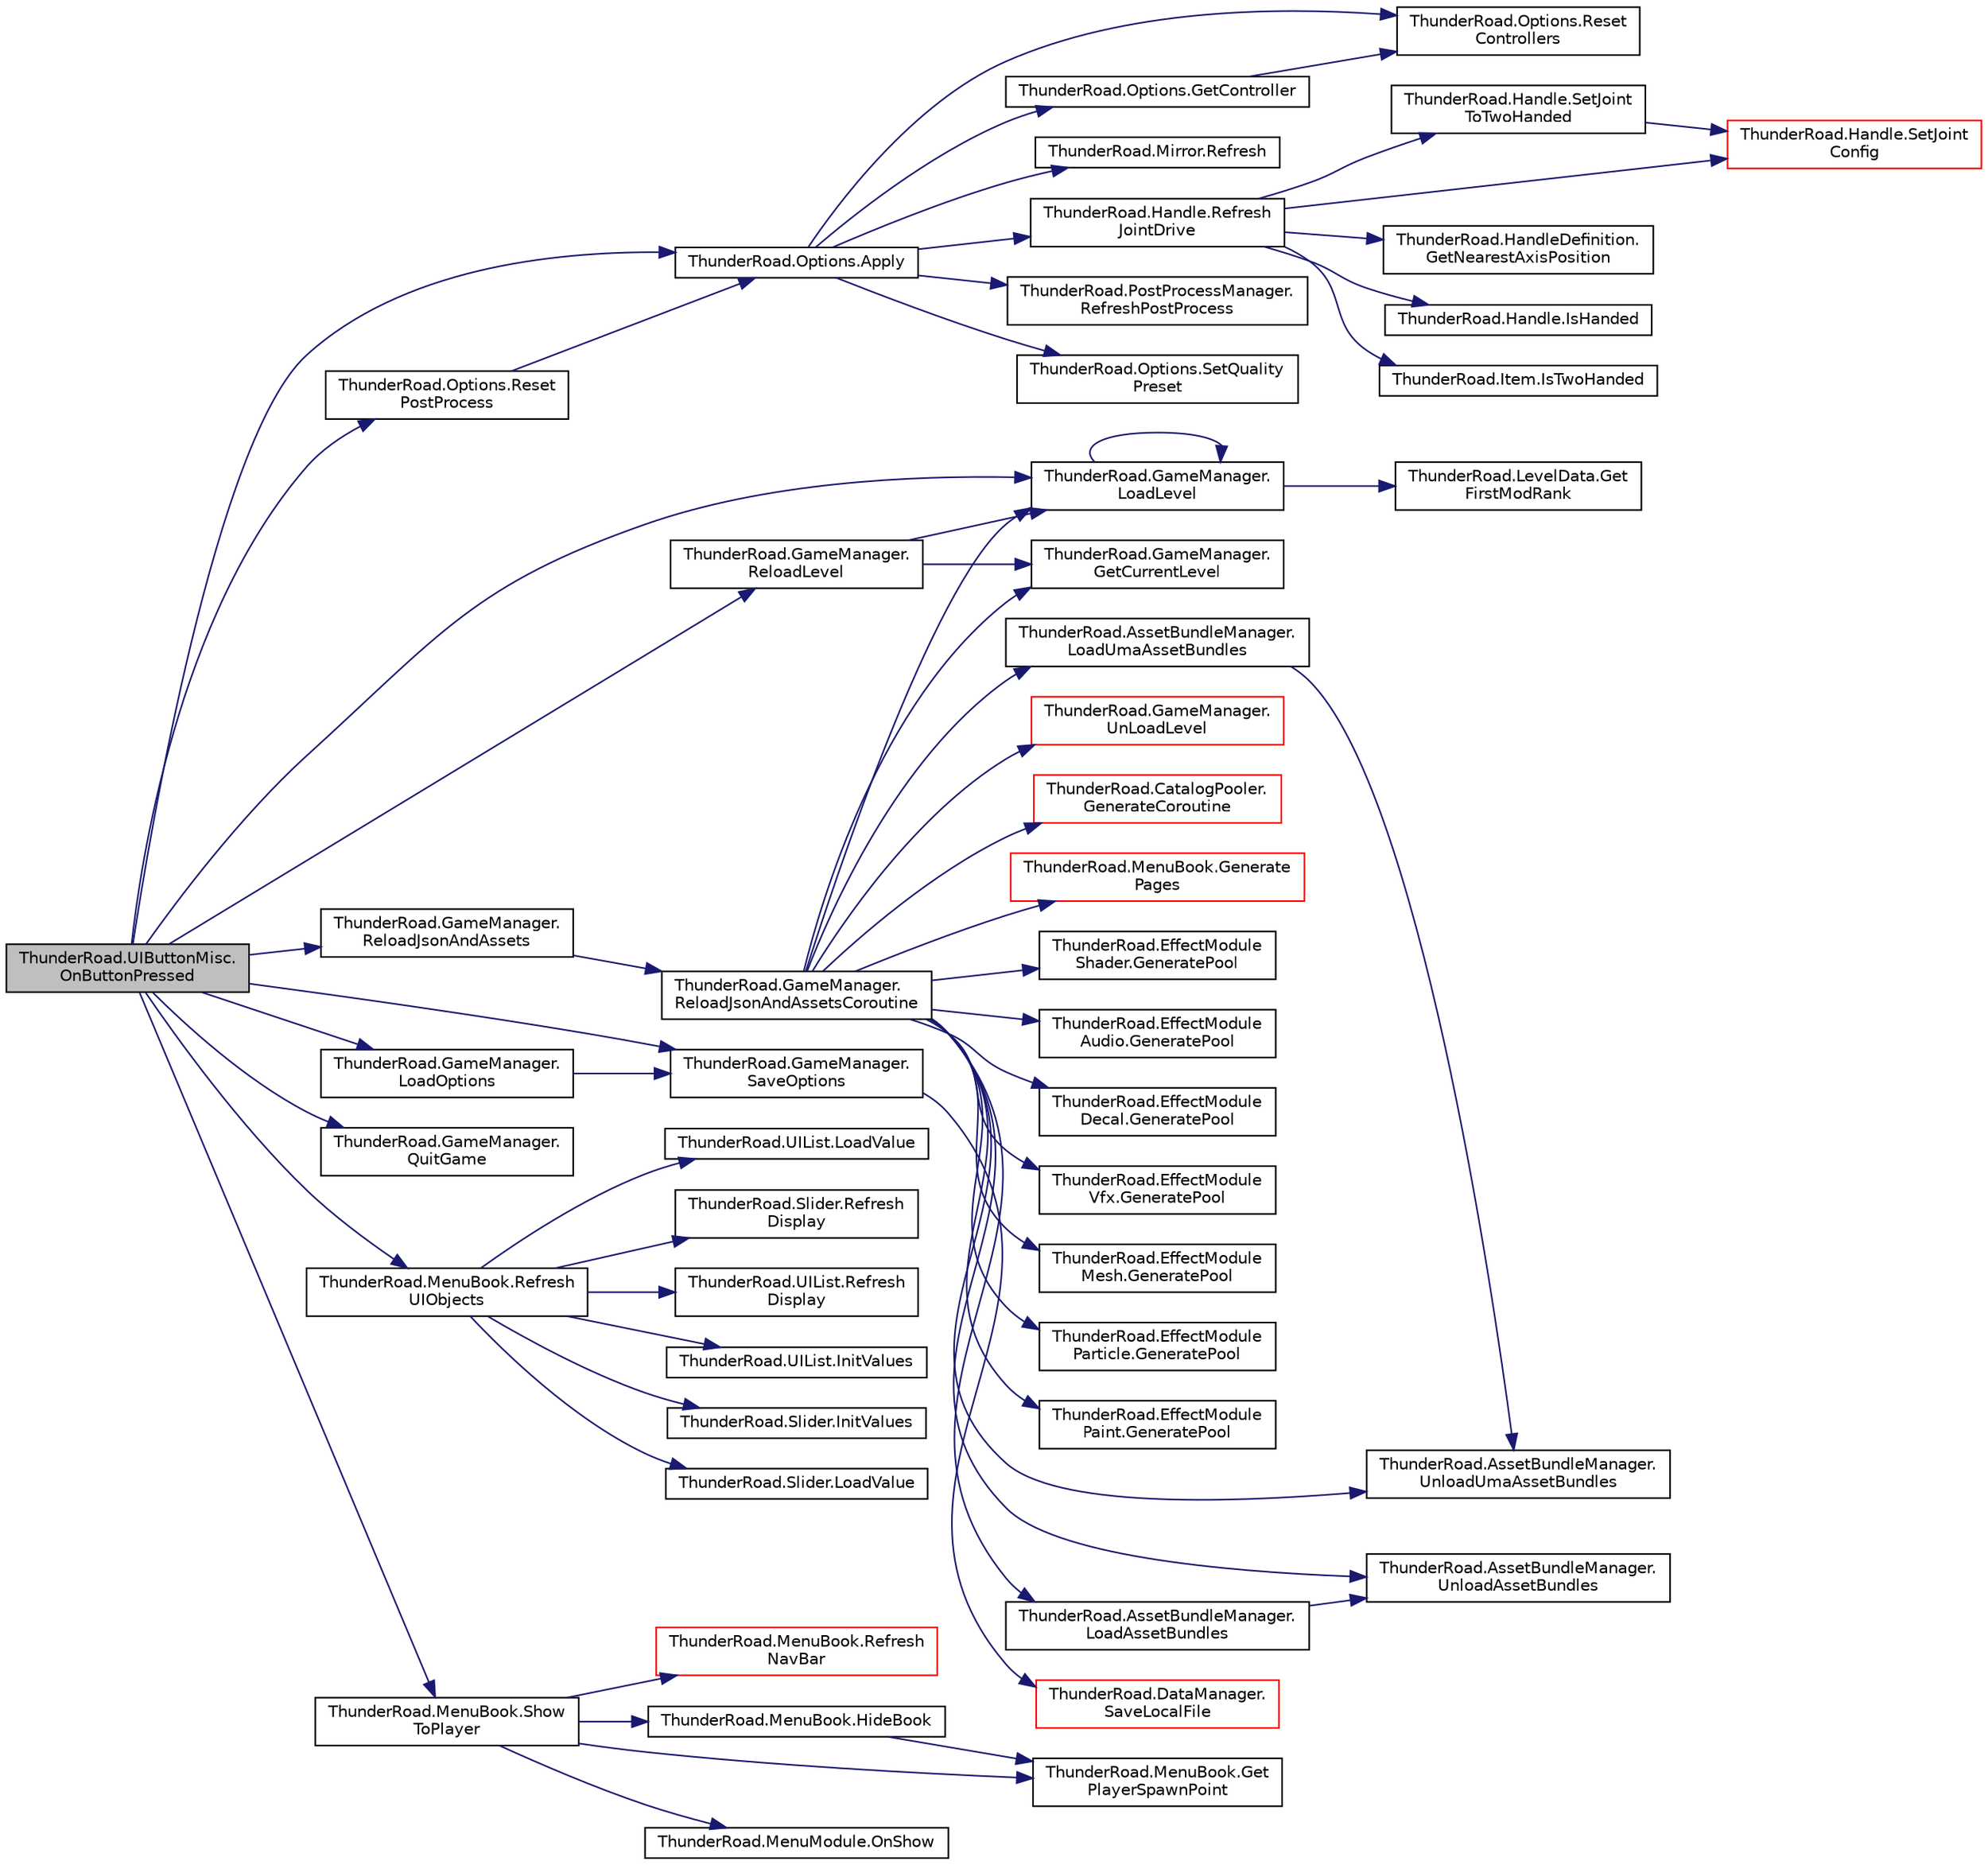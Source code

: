 digraph "ThunderRoad.UIButtonMisc.OnButtonPressed"
{
 // LATEX_PDF_SIZE
  edge [fontname="Helvetica",fontsize="10",labelfontname="Helvetica",labelfontsize="10"];
  node [fontname="Helvetica",fontsize="10",shape=record];
  rankdir="LR";
  Node1 [label="ThunderRoad.UIButtonMisc.\lOnButtonPressed",height=0.2,width=0.4,color="black", fillcolor="grey75", style="filled", fontcolor="black",tooltip="Called when [button pressed]."];
  Node1 -> Node2 [color="midnightblue",fontsize="10",style="solid",fontname="Helvetica"];
  Node2 [label="ThunderRoad.Options.Apply",height=0.2,width=0.4,color="black", fillcolor="white", style="filled",URL="$class_thunder_road_1_1_options.html#a0d7a7ac9ce72af5733a0ff747bf0929d",tooltip="Applies this instance."];
  Node2 -> Node3 [color="midnightblue",fontsize="10",style="solid",fontname="Helvetica"];
  Node3 [label="ThunderRoad.Options.GetController",height=0.2,width=0.4,color="black", fillcolor="white", style="filled",URL="$class_thunder_road_1_1_options.html#a727e99603e17601d7a0fc1f762bd193c",tooltip="Gets the controller."];
  Node3 -> Node4 [color="midnightblue",fontsize="10",style="solid",fontname="Helvetica"];
  Node4 [label="ThunderRoad.Options.Reset\lControllers",height=0.2,width=0.4,color="black", fillcolor="white", style="filled",URL="$class_thunder_road_1_1_options.html#af99bb61db8b98b3a350f3e1df610635b",tooltip="Resets the controllers."];
  Node2 -> Node5 [color="midnightblue",fontsize="10",style="solid",fontname="Helvetica"];
  Node5 [label="ThunderRoad.Mirror.Refresh",height=0.2,width=0.4,color="black", fillcolor="white", style="filled",URL="$class_thunder_road_1_1_mirror.html#a39ff82894a3e360620bf669c09ea534f",tooltip="Refreshes this instance."];
  Node2 -> Node6 [color="midnightblue",fontsize="10",style="solid",fontname="Helvetica"];
  Node6 [label="ThunderRoad.Handle.Refresh\lJointDrive",height=0.2,width=0.4,color="black", fillcolor="white", style="filled",URL="$class_thunder_road_1_1_handle.html#a198ca29640ae1e41a39f0fcd9791c00a",tooltip="Refreshes the joint drive."];
  Node6 -> Node7 [color="midnightblue",fontsize="10",style="solid",fontname="Helvetica"];
  Node7 [label="ThunderRoad.HandleDefinition.\lGetNearestAxisPosition",height=0.2,width=0.4,color="black", fillcolor="white", style="filled",URL="$class_thunder_road_1_1_handle_definition.html#aaecf5668b0c379d67ae0f0dabc9eb8a2",tooltip="Gets the nearest axis position."];
  Node6 -> Node8 [color="midnightblue",fontsize="10",style="solid",fontname="Helvetica"];
  Node8 [label="ThunderRoad.Handle.IsHanded",height=0.2,width=0.4,color="black", fillcolor="white", style="filled",URL="$class_thunder_road_1_1_handle.html#ad64cb9ca1c1e26afc1606d729250516a",tooltip="Determines whether this instance is handed."];
  Node6 -> Node9 [color="midnightblue",fontsize="10",style="solid",fontname="Helvetica"];
  Node9 [label="ThunderRoad.Item.IsTwoHanded",height=0.2,width=0.4,color="black", fillcolor="white", style="filled",URL="$class_thunder_road_1_1_item.html#aa71f102491e167e0878f9617ec50f22e",tooltip="Determines whether [is two handed] [the specified valid handles]."];
  Node6 -> Node10 [color="midnightblue",fontsize="10",style="solid",fontname="Helvetica"];
  Node10 [label="ThunderRoad.Handle.SetJoint\lConfig",height=0.2,width=0.4,color="red", fillcolor="white", style="filled",URL="$class_thunder_road_1_1_handle.html#af877a8b9023994e0b6f3b42365749685",tooltip="Sets the joint configuration."];
  Node6 -> Node12 [color="midnightblue",fontsize="10",style="solid",fontname="Helvetica"];
  Node12 [label="ThunderRoad.Handle.SetJoint\lToTwoHanded",height=0.2,width=0.4,color="black", fillcolor="white", style="filled",URL="$class_thunder_road_1_1_handle.html#a50056543c9c56711ac6bb1b347ec973f",tooltip="Sets the joint to two handed."];
  Node12 -> Node10 [color="midnightblue",fontsize="10",style="solid",fontname="Helvetica"];
  Node2 -> Node13 [color="midnightblue",fontsize="10",style="solid",fontname="Helvetica"];
  Node13 [label="ThunderRoad.PostProcessManager.\lRefreshPostProcess",height=0.2,width=0.4,color="black", fillcolor="white", style="filled",URL="$class_thunder_road_1_1_post_process_manager.html#a1a53a29e9c9b579cc65c40713afebd56",tooltip="Refreshes the post process."];
  Node2 -> Node4 [color="midnightblue",fontsize="10",style="solid",fontname="Helvetica"];
  Node2 -> Node14 [color="midnightblue",fontsize="10",style="solid",fontname="Helvetica"];
  Node14 [label="ThunderRoad.Options.SetQuality\lPreset",height=0.2,width=0.4,color="black", fillcolor="white", style="filled",URL="$class_thunder_road_1_1_options.html#a48e50889fa16c5ed669188c34dbc31f4",tooltip="Sets the quality preset."];
  Node1 -> Node15 [color="midnightblue",fontsize="10",style="solid",fontname="Helvetica"];
  Node15 [label="ThunderRoad.GameManager.\lLoadLevel",height=0.2,width=0.4,color="black", fillcolor="white", style="filled",URL="$class_thunder_road_1_1_game_manager.html#a7150f33e5eec4df36b3a4601d2cb007c",tooltip="Loads the level."];
  Node15 -> Node16 [color="midnightblue",fontsize="10",style="solid",fontname="Helvetica"];
  Node16 [label="ThunderRoad.LevelData.Get\lFirstModRank",height=0.2,width=0.4,color="black", fillcolor="white", style="filled",URL="$class_thunder_road_1_1_level_data.html#abec0b8b3f925340b5ff79719974178e7",tooltip="Gets the first mod rank."];
  Node15 -> Node15 [color="midnightblue",fontsize="10",style="solid",fontname="Helvetica"];
  Node1 -> Node17 [color="midnightblue",fontsize="10",style="solid",fontname="Helvetica"];
  Node17 [label="ThunderRoad.GameManager.\lLoadOptions",height=0.2,width=0.4,color="black", fillcolor="white", style="filled",URL="$class_thunder_road_1_1_game_manager.html#a4cd60753cdab89622bbd29e22ad4006b",tooltip="Loads the options."];
  Node17 -> Node18 [color="midnightblue",fontsize="10",style="solid",fontname="Helvetica"];
  Node18 [label="ThunderRoad.GameManager.\lSaveOptions",height=0.2,width=0.4,color="black", fillcolor="white", style="filled",URL="$class_thunder_road_1_1_game_manager.html#a9fa7a68254b86c7110738e8f0560e902",tooltip="Saves the options."];
  Node18 -> Node19 [color="midnightblue",fontsize="10",style="solid",fontname="Helvetica"];
  Node19 [label="ThunderRoad.DataManager.\lSaveLocalFile",height=0.2,width=0.4,color="red", fillcolor="white", style="filled",URL="$class_thunder_road_1_1_data_manager.html#a9a5252f975e3474c0ab6571c126a65c4",tooltip="Saves the local file."];
  Node1 -> Node22 [color="midnightblue",fontsize="10",style="solid",fontname="Helvetica"];
  Node22 [label="ThunderRoad.GameManager.\lQuitGame",height=0.2,width=0.4,color="black", fillcolor="white", style="filled",URL="$class_thunder_road_1_1_game_manager.html#ae90f356b1f31facfa8426eb8e809f0ce",tooltip="Quits the game."];
  Node1 -> Node23 [color="midnightblue",fontsize="10",style="solid",fontname="Helvetica"];
  Node23 [label="ThunderRoad.MenuBook.Refresh\lUIObjects",height=0.2,width=0.4,color="black", fillcolor="white", style="filled",URL="$class_thunder_road_1_1_menu_book.html#a18d2b7433d339d47043a210a19f17356",tooltip="Refreshes the UI objects."];
  Node23 -> Node24 [color="midnightblue",fontsize="10",style="solid",fontname="Helvetica"];
  Node24 [label="ThunderRoad.UIList.InitValues",height=0.2,width=0.4,color="black", fillcolor="white", style="filled",URL="$class_thunder_road_1_1_u_i_list.html#a663d8920a5a4d31d3e27dd5ab4da65dd",tooltip="Initializes the values."];
  Node23 -> Node25 [color="midnightblue",fontsize="10",style="solid",fontname="Helvetica"];
  Node25 [label="ThunderRoad.Slider.InitValues",height=0.2,width=0.4,color="black", fillcolor="white", style="filled",URL="$class_thunder_road_1_1_slider.html#a575dc44f230280a5d9a7f62785be3b90",tooltip=" "];
  Node23 -> Node26 [color="midnightblue",fontsize="10",style="solid",fontname="Helvetica"];
  Node26 [label="ThunderRoad.Slider.LoadValue",height=0.2,width=0.4,color="black", fillcolor="white", style="filled",URL="$class_thunder_road_1_1_slider.html#a6739803e926224f6c3501f338eec3a9f",tooltip=" "];
  Node23 -> Node27 [color="midnightblue",fontsize="10",style="solid",fontname="Helvetica"];
  Node27 [label="ThunderRoad.UIList.LoadValue",height=0.2,width=0.4,color="black", fillcolor="white", style="filled",URL="$class_thunder_road_1_1_u_i_list.html#ac00a108ec4c839504864601093c94187",tooltip="Loads the value."];
  Node23 -> Node28 [color="midnightblue",fontsize="10",style="solid",fontname="Helvetica"];
  Node28 [label="ThunderRoad.Slider.Refresh\lDisplay",height=0.2,width=0.4,color="black", fillcolor="white", style="filled",URL="$class_thunder_road_1_1_slider.html#a7c2507bd5457f05e58883d5e8093435c",tooltip=" "];
  Node23 -> Node29 [color="midnightblue",fontsize="10",style="solid",fontname="Helvetica"];
  Node29 [label="ThunderRoad.UIList.Refresh\lDisplay",height=0.2,width=0.4,color="black", fillcolor="white", style="filled",URL="$class_thunder_road_1_1_u_i_list.html#ace863d8b619e614ee03be371f56d2f64",tooltip="Refreshes the display."];
  Node1 -> Node30 [color="midnightblue",fontsize="10",style="solid",fontname="Helvetica"];
  Node30 [label="ThunderRoad.GameManager.\lReloadJsonAndAssets",height=0.2,width=0.4,color="black", fillcolor="white", style="filled",URL="$class_thunder_road_1_1_game_manager.html#a47f34e1f083e816288445fcf7900869c",tooltip="Reloads the json and assets."];
  Node30 -> Node31 [color="midnightblue",fontsize="10",style="solid",fontname="Helvetica"];
  Node31 [label="ThunderRoad.GameManager.\lReloadJsonAndAssetsCoroutine",height=0.2,width=0.4,color="black", fillcolor="white", style="filled",URL="$class_thunder_road_1_1_game_manager.html#ad30795c9a3cbfdd96dc0dd80bc265ba8",tooltip="Reloads the json and assets coroutine."];
  Node31 -> Node32 [color="midnightblue",fontsize="10",style="solid",fontname="Helvetica"];
  Node32 [label="ThunderRoad.CatalogPooler.\lGenerateCoroutine",height=0.2,width=0.4,color="red", fillcolor="white", style="filled",URL="$class_thunder_road_1_1_catalog_pooler.html#a3917d7dc695aa608e26da511236e7bae",tooltip="Generates the coroutine."];
  Node31 -> Node117 [color="midnightblue",fontsize="10",style="solid",fontname="Helvetica"];
  Node117 [label="ThunderRoad.MenuBook.Generate\lPages",height=0.2,width=0.4,color="red", fillcolor="white", style="filled",URL="$class_thunder_road_1_1_menu_book.html#a0440dd91a8eebdb3c128a4a672602f76",tooltip=" "];
  Node31 -> Node121 [color="midnightblue",fontsize="10",style="solid",fontname="Helvetica"];
  Node121 [label="ThunderRoad.EffectModule\lShader.GeneratePool",height=0.2,width=0.4,color="black", fillcolor="white", style="filled",URL="$class_thunder_road_1_1_effect_module_shader.html#a546d8b5a0a8d1314e3a86d9c66b32854",tooltip="Generates the pool."];
  Node31 -> Node122 [color="midnightblue",fontsize="10",style="solid",fontname="Helvetica"];
  Node122 [label="ThunderRoad.EffectModule\lAudio.GeneratePool",height=0.2,width=0.4,color="black", fillcolor="white", style="filled",URL="$class_thunder_road_1_1_effect_module_audio.html#ac96628397750e253dc8e85cf39a3ee91",tooltip="Generates the pool."];
  Node31 -> Node123 [color="midnightblue",fontsize="10",style="solid",fontname="Helvetica"];
  Node123 [label="ThunderRoad.EffectModule\lDecal.GeneratePool",height=0.2,width=0.4,color="black", fillcolor="white", style="filled",URL="$class_thunder_road_1_1_effect_module_decal.html#a635631de379bffc44b3dfc446b9a9254",tooltip="Generates the pool."];
  Node31 -> Node124 [color="midnightblue",fontsize="10",style="solid",fontname="Helvetica"];
  Node124 [label="ThunderRoad.EffectModule\lVfx.GeneratePool",height=0.2,width=0.4,color="black", fillcolor="white", style="filled",URL="$class_thunder_road_1_1_effect_module_vfx.html#abe335aee08a569705332ea2325ec3d46",tooltip="Generates the pool."];
  Node31 -> Node125 [color="midnightblue",fontsize="10",style="solid",fontname="Helvetica"];
  Node125 [label="ThunderRoad.EffectModule\lMesh.GeneratePool",height=0.2,width=0.4,color="black", fillcolor="white", style="filled",URL="$class_thunder_road_1_1_effect_module_mesh.html#a3263031132c6cf82f0fff27ae9dc29e6",tooltip="Generates the pool."];
  Node31 -> Node126 [color="midnightblue",fontsize="10",style="solid",fontname="Helvetica"];
  Node126 [label="ThunderRoad.EffectModule\lParticle.GeneratePool",height=0.2,width=0.4,color="black", fillcolor="white", style="filled",URL="$class_thunder_road_1_1_effect_module_particle.html#a9e43f2152fcf8843b1a6ad2e4f24defd",tooltip="Generates the pool."];
  Node31 -> Node127 [color="midnightblue",fontsize="10",style="solid",fontname="Helvetica"];
  Node127 [label="ThunderRoad.EffectModule\lPaint.GeneratePool",height=0.2,width=0.4,color="black", fillcolor="white", style="filled",URL="$class_thunder_road_1_1_effect_module_paint.html#a2d342cc374ded15b1978192ac4053601",tooltip="Generates the pool."];
  Node31 -> Node128 [color="midnightblue",fontsize="10",style="solid",fontname="Helvetica"];
  Node128 [label="ThunderRoad.GameManager.\lGetCurrentLevel",height=0.2,width=0.4,color="black", fillcolor="white", style="filled",URL="$class_thunder_road_1_1_game_manager.html#a5c90d4b6a9a71b4dedf872967a1b6bb3",tooltip="Gets the current level."];
  Node31 -> Node129 [color="midnightblue",fontsize="10",style="solid",fontname="Helvetica"];
  Node129 [label="ThunderRoad.AssetBundleManager.\lLoadAssetBundles",height=0.2,width=0.4,color="black", fillcolor="white", style="filled",URL="$class_thunder_road_1_1_asset_bundle_manager.html#ab13ffdfa284646a780b5daae1b7e85d7",tooltip="Loads the asset bundles."];
  Node129 -> Node130 [color="midnightblue",fontsize="10",style="solid",fontname="Helvetica"];
  Node130 [label="ThunderRoad.AssetBundleManager.\lUnloadAssetBundles",height=0.2,width=0.4,color="black", fillcolor="white", style="filled",URL="$class_thunder_road_1_1_asset_bundle_manager.html#a3a8810a36c9d3a72503698d581776e34",tooltip="Unloads the asset bundles."];
  Node31 -> Node15 [color="midnightblue",fontsize="10",style="solid",fontname="Helvetica"];
  Node31 -> Node131 [color="midnightblue",fontsize="10",style="solid",fontname="Helvetica"];
  Node131 [label="ThunderRoad.AssetBundleManager.\lLoadUmaAssetBundles",height=0.2,width=0.4,color="black", fillcolor="white", style="filled",URL="$class_thunder_road_1_1_asset_bundle_manager.html#a9e92cbdd0cc5890047030be04e4da5d4",tooltip="Loads the uma asset bundles."];
  Node131 -> Node132 [color="midnightblue",fontsize="10",style="solid",fontname="Helvetica"];
  Node132 [label="ThunderRoad.AssetBundleManager.\lUnloadUmaAssetBundles",height=0.2,width=0.4,color="black", fillcolor="white", style="filled",URL="$class_thunder_road_1_1_asset_bundle_manager.html#a639019f4860a0ada452d2cfbc1642db9",tooltip="Unloads the uma asset bundles."];
  Node31 -> Node130 [color="midnightblue",fontsize="10",style="solid",fontname="Helvetica"];
  Node31 -> Node133 [color="midnightblue",fontsize="10",style="solid",fontname="Helvetica"];
  Node133 [label="ThunderRoad.GameManager.\lUnLoadLevel",height=0.2,width=0.4,color="red", fillcolor="white", style="filled",URL="$class_thunder_road_1_1_game_manager.html#a3f12cc0b687fc462042c514833c9772d",tooltip="Uns the load level."];
  Node31 -> Node132 [color="midnightblue",fontsize="10",style="solid",fontname="Helvetica"];
  Node1 -> Node168 [color="midnightblue",fontsize="10",style="solid",fontname="Helvetica"];
  Node168 [label="ThunderRoad.GameManager.\lReloadLevel",height=0.2,width=0.4,color="black", fillcolor="white", style="filled",URL="$class_thunder_road_1_1_game_manager.html#aa2fe3f91f1078899ac3a20b5bc4ade4f",tooltip="Reloads the level."];
  Node168 -> Node128 [color="midnightblue",fontsize="10",style="solid",fontname="Helvetica"];
  Node168 -> Node15 [color="midnightblue",fontsize="10",style="solid",fontname="Helvetica"];
  Node1 -> Node169 [color="midnightblue",fontsize="10",style="solid",fontname="Helvetica"];
  Node169 [label="ThunderRoad.Options.Reset\lPostProcess",height=0.2,width=0.4,color="black", fillcolor="white", style="filled",URL="$class_thunder_road_1_1_options.html#aa47b050f6504b424d1978dfac8ab76e9",tooltip="Resets the post process."];
  Node169 -> Node2 [color="midnightblue",fontsize="10",style="solid",fontname="Helvetica"];
  Node1 -> Node18 [color="midnightblue",fontsize="10",style="solid",fontname="Helvetica"];
  Node1 -> Node161 [color="midnightblue",fontsize="10",style="solid",fontname="Helvetica"];
  Node161 [label="ThunderRoad.MenuBook.Show\lToPlayer",height=0.2,width=0.4,color="black", fillcolor="white", style="filled",URL="$class_thunder_road_1_1_menu_book.html#aa4ae3cf651672fb02ac4e469ccab670d",tooltip=" "];
  Node161 -> Node162 [color="midnightblue",fontsize="10",style="solid",fontname="Helvetica"];
  Node162 [label="ThunderRoad.MenuBook.Get\lPlayerSpawnPoint",height=0.2,width=0.4,color="black", fillcolor="white", style="filled",URL="$class_thunder_road_1_1_menu_book.html#a7e1bbd1ab63d655117f649ce59cd1101",tooltip=" "];
  Node161 -> Node163 [color="midnightblue",fontsize="10",style="solid",fontname="Helvetica"];
  Node163 [label="ThunderRoad.MenuBook.HideBook",height=0.2,width=0.4,color="black", fillcolor="white", style="filled",URL="$class_thunder_road_1_1_menu_book.html#a5575e0f6c089b91a02a784b4b6a7c100",tooltip=" "];
  Node163 -> Node162 [color="midnightblue",fontsize="10",style="solid",fontname="Helvetica"];
  Node161 -> Node120 [color="midnightblue",fontsize="10",style="solid",fontname="Helvetica"];
  Node120 [label="ThunderRoad.MenuModule.OnShow",height=0.2,width=0.4,color="black", fillcolor="white", style="filled",URL="$class_thunder_road_1_1_menu_module.html#a7f682303b5f3988c7a1165eec3148cc3",tooltip="Called when [show]."];
  Node161 -> Node164 [color="midnightblue",fontsize="10",style="solid",fontname="Helvetica"];
  Node164 [label="ThunderRoad.MenuBook.Refresh\lNavBar",height=0.2,width=0.4,color="red", fillcolor="white", style="filled",URL="$class_thunder_road_1_1_menu_book.html#ad9f5133215e7cdabeb4c99fccd591df8",tooltip="Refreshes the nav bar."];
}
